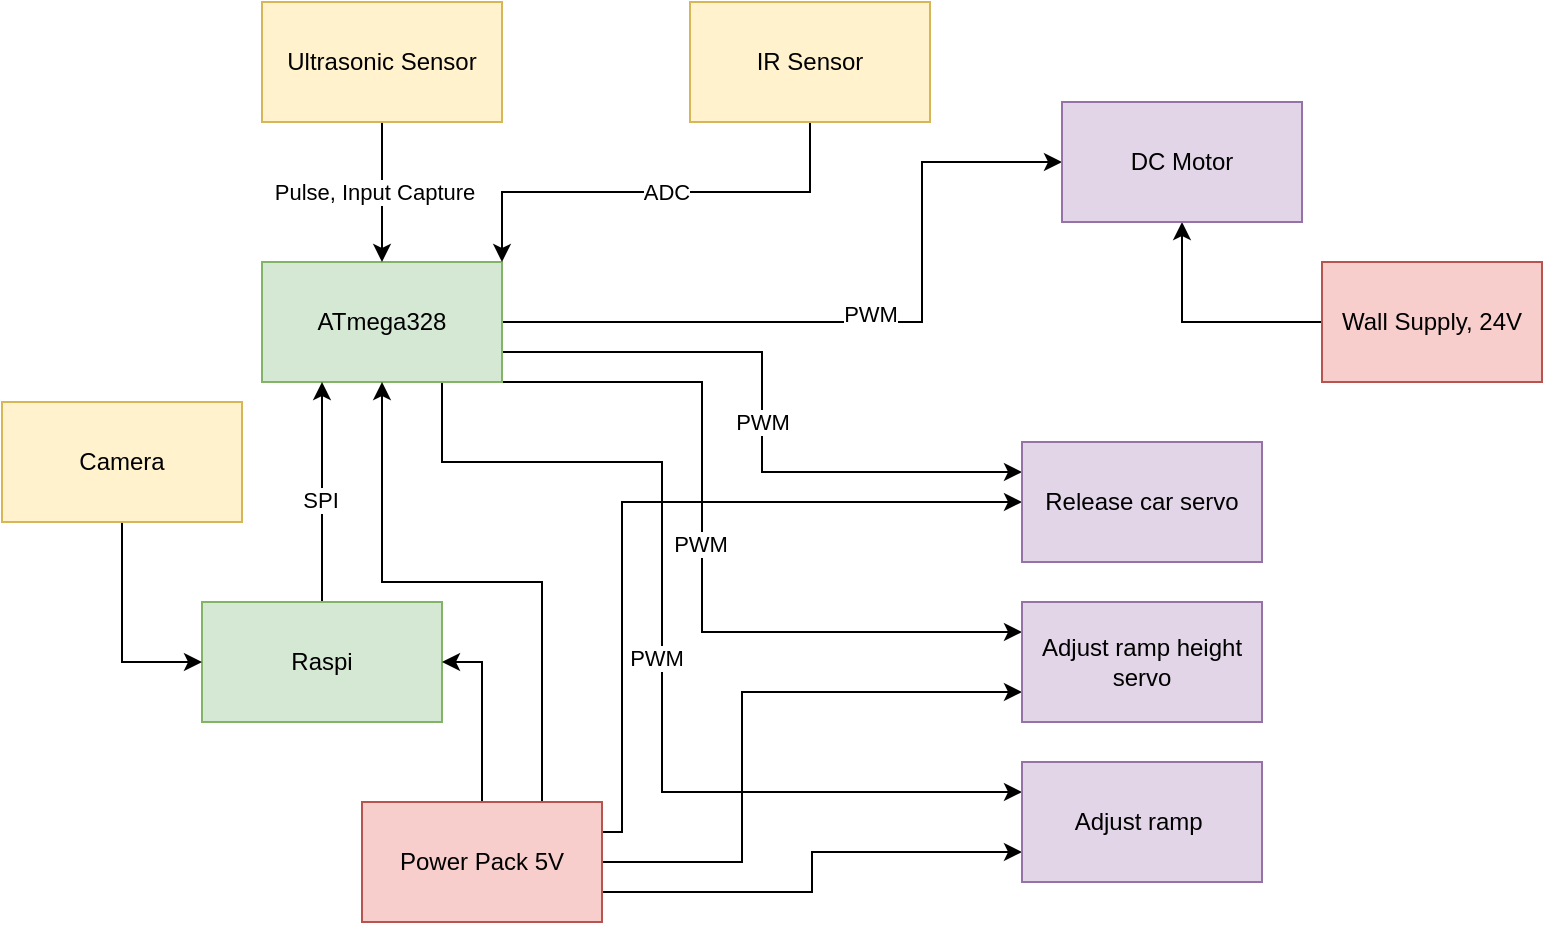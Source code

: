<mxfile version="26.1.1">
  <diagram id="C5RBs43oDa-KdzZeNtuy" name="Page-1">
    <mxGraphModel dx="1050" dy="522" grid="1" gridSize="10" guides="1" tooltips="1" connect="1" arrows="1" fold="1" page="1" pageScale="1" pageWidth="827" pageHeight="1169" math="0" shadow="0">
      <root>
        <mxCell id="WIyWlLk6GJQsqaUBKTNV-0" />
        <mxCell id="WIyWlLk6GJQsqaUBKTNV-1" parent="WIyWlLk6GJQsqaUBKTNV-0" />
        <mxCell id="Jz8lrj1UflUqtzo1-eNt-3" style="edgeStyle=orthogonalEdgeStyle;rounded=0;orthogonalLoop=1;jettySize=auto;html=1;exitX=1;exitY=0.5;exitDx=0;exitDy=0;entryX=0;entryY=0.5;entryDx=0;entryDy=0;" parent="WIyWlLk6GJQsqaUBKTNV-1" source="Jz8lrj1UflUqtzo1-eNt-1" target="ns45NZVY-JtJUFJJEqJq-14" edge="1">
          <mxGeometry relative="1" as="geometry">
            <mxPoint x="480" y="140" as="targetPoint" />
            <Array as="points">
              <mxPoint x="470" y="220" />
              <mxPoint x="470" y="140" />
            </Array>
          </mxGeometry>
        </mxCell>
        <mxCell id="Jz8lrj1UflUqtzo1-eNt-4" value="&lt;div&gt;PWM&lt;/div&gt;&lt;div&gt;&lt;br&gt;&lt;/div&gt;" style="edgeLabel;html=1;align=center;verticalAlign=middle;resizable=0;points=[];" parent="Jz8lrj1UflUqtzo1-eNt-3" vertex="1" connectable="0">
          <mxGeometry x="0.019" y="-3" relative="1" as="geometry">
            <mxPoint as="offset" />
          </mxGeometry>
        </mxCell>
        <mxCell id="ns45NZVY-JtJUFJJEqJq-4" style="edgeStyle=orthogonalEdgeStyle;rounded=0;orthogonalLoop=1;jettySize=auto;html=1;exitX=1;exitY=0.75;exitDx=0;exitDy=0;entryX=0;entryY=0.25;entryDx=0;entryDy=0;" parent="WIyWlLk6GJQsqaUBKTNV-1" source="Jz8lrj1UflUqtzo1-eNt-1" target="Jz8lrj1UflUqtzo1-eNt-21" edge="1">
          <mxGeometry relative="1" as="geometry" />
        </mxCell>
        <mxCell id="ns45NZVY-JtJUFJJEqJq-5" value="&lt;div&gt;PWM&lt;/div&gt;" style="edgeLabel;html=1;align=center;verticalAlign=middle;resizable=0;points=[];" parent="ns45NZVY-JtJUFJJEqJq-4" vertex="1" connectable="0">
          <mxGeometry x="0.031" relative="1" as="geometry">
            <mxPoint as="offset" />
          </mxGeometry>
        </mxCell>
        <mxCell id="ns45NZVY-JtJUFJJEqJq-7" style="edgeStyle=orthogonalEdgeStyle;rounded=0;orthogonalLoop=1;jettySize=auto;html=1;exitX=1;exitY=1;exitDx=0;exitDy=0;entryX=0;entryY=0.25;entryDx=0;entryDy=0;" parent="WIyWlLk6GJQsqaUBKTNV-1" source="Jz8lrj1UflUqtzo1-eNt-1" target="Jz8lrj1UflUqtzo1-eNt-23" edge="1">
          <mxGeometry relative="1" as="geometry">
            <Array as="points">
              <mxPoint x="360" y="250" />
              <mxPoint x="360" y="375" />
            </Array>
          </mxGeometry>
        </mxCell>
        <mxCell id="ns45NZVY-JtJUFJJEqJq-8" value="&lt;div&gt;PWM&lt;/div&gt;" style="edgeLabel;html=1;align=center;verticalAlign=middle;resizable=0;points=[];" parent="ns45NZVY-JtJUFJJEqJq-7" vertex="1" connectable="0">
          <mxGeometry x="-0.06" y="-1" relative="1" as="geometry">
            <mxPoint as="offset" />
          </mxGeometry>
        </mxCell>
        <mxCell id="ns45NZVY-JtJUFJJEqJq-9" style="edgeStyle=orthogonalEdgeStyle;rounded=0;orthogonalLoop=1;jettySize=auto;html=1;exitX=0.75;exitY=1;exitDx=0;exitDy=0;entryX=0;entryY=0.25;entryDx=0;entryDy=0;" parent="WIyWlLk6GJQsqaUBKTNV-1" source="Jz8lrj1UflUqtzo1-eNt-1" target="Jz8lrj1UflUqtzo1-eNt-24" edge="1">
          <mxGeometry relative="1" as="geometry">
            <Array as="points">
              <mxPoint x="230" y="290" />
              <mxPoint x="340" y="290" />
              <mxPoint x="340" y="455" />
            </Array>
          </mxGeometry>
        </mxCell>
        <mxCell id="ns45NZVY-JtJUFJJEqJq-10" value="&lt;div&gt;PWM&lt;/div&gt;" style="edgeLabel;html=1;align=center;verticalAlign=middle;resizable=0;points=[];" parent="ns45NZVY-JtJUFJJEqJq-9" vertex="1" connectable="0">
          <mxGeometry x="0.002" y="-3" relative="1" as="geometry">
            <mxPoint as="offset" />
          </mxGeometry>
        </mxCell>
        <mxCell id="Jz8lrj1UflUqtzo1-eNt-1" value="ATmega328" style="rounded=0;whiteSpace=wrap;html=1;fillColor=#d5e8d4;strokeColor=#82b366;" parent="WIyWlLk6GJQsqaUBKTNV-1" vertex="1">
          <mxGeometry x="140" y="190" width="120" height="60" as="geometry" />
        </mxCell>
        <mxCell id="Jz8lrj1UflUqtzo1-eNt-6" style="edgeStyle=orthogonalEdgeStyle;rounded=0;orthogonalLoop=1;jettySize=auto;html=1;exitX=0;exitY=0.5;exitDx=0;exitDy=0;entryX=0.5;entryY=1;entryDx=0;entryDy=0;" parent="WIyWlLk6GJQsqaUBKTNV-1" source="Jz8lrj1UflUqtzo1-eNt-5" target="ns45NZVY-JtJUFJJEqJq-14" edge="1">
          <mxGeometry relative="1" as="geometry">
            <mxPoint x="590" y="220" as="targetPoint" />
            <Array as="points">
              <mxPoint x="600" y="220" />
            </Array>
          </mxGeometry>
        </mxCell>
        <mxCell id="Jz8lrj1UflUqtzo1-eNt-5" value="Wall Supply, 24V" style="rounded=0;whiteSpace=wrap;html=1;fillColor=#f8cecc;strokeColor=#b85450;" parent="WIyWlLk6GJQsqaUBKTNV-1" vertex="1">
          <mxGeometry x="670" y="190" width="110" height="60" as="geometry" />
        </mxCell>
        <mxCell id="Jz8lrj1UflUqtzo1-eNt-9" style="edgeStyle=orthogonalEdgeStyle;rounded=0;orthogonalLoop=1;jettySize=auto;html=1;exitX=0.5;exitY=0;exitDx=0;exitDy=0;entryX=0.25;entryY=1;entryDx=0;entryDy=0;" parent="WIyWlLk6GJQsqaUBKTNV-1" source="Jz8lrj1UflUqtzo1-eNt-8" target="Jz8lrj1UflUqtzo1-eNt-1" edge="1">
          <mxGeometry relative="1" as="geometry">
            <mxPoint x="150" y="270" as="targetPoint" />
          </mxGeometry>
        </mxCell>
        <mxCell id="dgZHM5HmqyEmlAfBBc0V-5" value="SPI" style="edgeLabel;html=1;align=center;verticalAlign=middle;resizable=0;points=[];" vertex="1" connectable="0" parent="Jz8lrj1UflUqtzo1-eNt-9">
          <mxGeometry x="-0.069" y="1" relative="1" as="geometry">
            <mxPoint as="offset" />
          </mxGeometry>
        </mxCell>
        <mxCell id="Jz8lrj1UflUqtzo1-eNt-8" value="Raspi" style="rounded=0;whiteSpace=wrap;html=1;fillColor=#d5e8d4;strokeColor=#82b366;" parent="WIyWlLk6GJQsqaUBKTNV-1" vertex="1">
          <mxGeometry x="110" y="360" width="120" height="60" as="geometry" />
        </mxCell>
        <mxCell id="Jz8lrj1UflUqtzo1-eNt-11" style="edgeStyle=orthogonalEdgeStyle;rounded=0;orthogonalLoop=1;jettySize=auto;html=1;exitX=0.5;exitY=1;exitDx=0;exitDy=0;entryX=0.5;entryY=0;entryDx=0;entryDy=0;" parent="WIyWlLk6GJQsqaUBKTNV-1" source="Jz8lrj1UflUqtzo1-eNt-10" target="Jz8lrj1UflUqtzo1-eNt-1" edge="1">
          <mxGeometry relative="1" as="geometry" />
        </mxCell>
        <mxCell id="Jz8lrj1UflUqtzo1-eNt-22" value="&lt;div&gt;Pulse, Input Capture&lt;/div&gt;" style="edgeLabel;html=1;align=center;verticalAlign=middle;resizable=0;points=[];" parent="Jz8lrj1UflUqtzo1-eNt-11" vertex="1" connectable="0">
          <mxGeometry x="-0.006" y="-4" relative="1" as="geometry">
            <mxPoint as="offset" />
          </mxGeometry>
        </mxCell>
        <mxCell id="Jz8lrj1UflUqtzo1-eNt-10" value="Ultrasonic Sensor" style="rounded=0;whiteSpace=wrap;html=1;fillColor=#fff2cc;strokeColor=#d6b656;" parent="WIyWlLk6GJQsqaUBKTNV-1" vertex="1">
          <mxGeometry x="140" y="60" width="120" height="60" as="geometry" />
        </mxCell>
        <mxCell id="Jz8lrj1UflUqtzo1-eNt-13" style="edgeStyle=orthogonalEdgeStyle;rounded=0;orthogonalLoop=1;jettySize=auto;html=1;exitX=0.5;exitY=1;exitDx=0;exitDy=0;entryX=1;entryY=0;entryDx=0;entryDy=0;" parent="WIyWlLk6GJQsqaUBKTNV-1" source="Jz8lrj1UflUqtzo1-eNt-12" target="Jz8lrj1UflUqtzo1-eNt-1" edge="1">
          <mxGeometry relative="1" as="geometry" />
        </mxCell>
        <mxCell id="Jz8lrj1UflUqtzo1-eNt-30" value="ADC" style="edgeLabel;html=1;align=center;verticalAlign=middle;resizable=0;points=[];" parent="Jz8lrj1UflUqtzo1-eNt-13" vertex="1" connectable="0">
          <mxGeometry x="-0.043" relative="1" as="geometry">
            <mxPoint as="offset" />
          </mxGeometry>
        </mxCell>
        <mxCell id="Jz8lrj1UflUqtzo1-eNt-12" value="IR Sensor" style="rounded=0;whiteSpace=wrap;html=1;fillColor=#fff2cc;strokeColor=#d6b656;" parent="WIyWlLk6GJQsqaUBKTNV-1" vertex="1">
          <mxGeometry x="354" y="60" width="120" height="60" as="geometry" />
        </mxCell>
        <mxCell id="ns45NZVY-JtJUFJJEqJq-3" style="edgeStyle=orthogonalEdgeStyle;rounded=0;orthogonalLoop=1;jettySize=auto;html=1;exitX=0.25;exitY=0;exitDx=0;exitDy=0;entryX=0.5;entryY=1;entryDx=0;entryDy=0;" parent="WIyWlLk6GJQsqaUBKTNV-1" source="Jz8lrj1UflUqtzo1-eNt-17" target="Jz8lrj1UflUqtzo1-eNt-1" edge="1">
          <mxGeometry relative="1" as="geometry">
            <Array as="points">
              <mxPoint x="280" y="350" />
              <mxPoint x="200" y="350" />
            </Array>
          </mxGeometry>
        </mxCell>
        <mxCell id="ns45NZVY-JtJUFJJEqJq-11" style="edgeStyle=orthogonalEdgeStyle;rounded=0;orthogonalLoop=1;jettySize=auto;html=1;exitX=1;exitY=0.75;exitDx=0;exitDy=0;entryX=0;entryY=0.75;entryDx=0;entryDy=0;" parent="WIyWlLk6GJQsqaUBKTNV-1" source="Jz8lrj1UflUqtzo1-eNt-17" target="Jz8lrj1UflUqtzo1-eNt-24" edge="1">
          <mxGeometry relative="1" as="geometry" />
        </mxCell>
        <mxCell id="ns45NZVY-JtJUFJJEqJq-12" style="edgeStyle=orthogonalEdgeStyle;rounded=0;orthogonalLoop=1;jettySize=auto;html=1;exitX=1;exitY=0.5;exitDx=0;exitDy=0;entryX=0;entryY=0.75;entryDx=0;entryDy=0;" parent="WIyWlLk6GJQsqaUBKTNV-1" source="Jz8lrj1UflUqtzo1-eNt-17" target="Jz8lrj1UflUqtzo1-eNt-23" edge="1">
          <mxGeometry relative="1" as="geometry">
            <Array as="points">
              <mxPoint x="380" y="490" />
              <mxPoint x="380" y="405" />
            </Array>
          </mxGeometry>
        </mxCell>
        <mxCell id="ns45NZVY-JtJUFJJEqJq-13" style="edgeStyle=orthogonalEdgeStyle;rounded=0;orthogonalLoop=1;jettySize=auto;html=1;exitX=1;exitY=0.25;exitDx=0;exitDy=0;entryX=0;entryY=0.5;entryDx=0;entryDy=0;" parent="WIyWlLk6GJQsqaUBKTNV-1" source="Jz8lrj1UflUqtzo1-eNt-17" target="Jz8lrj1UflUqtzo1-eNt-21" edge="1">
          <mxGeometry relative="1" as="geometry">
            <Array as="points">
              <mxPoint x="320" y="475" />
              <mxPoint x="320" y="310" />
            </Array>
          </mxGeometry>
        </mxCell>
        <mxCell id="dgZHM5HmqyEmlAfBBc0V-2" style="edgeStyle=orthogonalEdgeStyle;rounded=0;orthogonalLoop=1;jettySize=auto;html=1;exitX=0.5;exitY=0;exitDx=0;exitDy=0;entryX=1;entryY=0.5;entryDx=0;entryDy=0;" edge="1" parent="WIyWlLk6GJQsqaUBKTNV-1" source="Jz8lrj1UflUqtzo1-eNt-17" target="Jz8lrj1UflUqtzo1-eNt-8">
          <mxGeometry relative="1" as="geometry" />
        </mxCell>
        <mxCell id="Jz8lrj1UflUqtzo1-eNt-17" value="Power Pack 5V" style="rounded=0;whiteSpace=wrap;html=1;fillColor=#f8cecc;strokeColor=#b85450;" parent="WIyWlLk6GJQsqaUBKTNV-1" vertex="1">
          <mxGeometry x="190" y="460" width="120" height="60" as="geometry" />
        </mxCell>
        <mxCell id="Jz8lrj1UflUqtzo1-eNt-21" value="Release car servo" style="rounded=0;whiteSpace=wrap;html=1;fillColor=#e1d5e7;strokeColor=#9673a6;" parent="WIyWlLk6GJQsqaUBKTNV-1" vertex="1">
          <mxGeometry x="520" y="280" width="120" height="60" as="geometry" />
        </mxCell>
        <mxCell id="Jz8lrj1UflUqtzo1-eNt-23" value="Adjust ramp height servo" style="rounded=0;whiteSpace=wrap;html=1;fillColor=#e1d5e7;strokeColor=#9673a6;" parent="WIyWlLk6GJQsqaUBKTNV-1" vertex="1">
          <mxGeometry x="520" y="360" width="120" height="60" as="geometry" />
        </mxCell>
        <mxCell id="Jz8lrj1UflUqtzo1-eNt-24" value="Adjust ramp&amp;nbsp;" style="rounded=0;whiteSpace=wrap;html=1;fillColor=#e1d5e7;strokeColor=#9673a6;" parent="WIyWlLk6GJQsqaUBKTNV-1" vertex="1">
          <mxGeometry x="520" y="440" width="120" height="60" as="geometry" />
        </mxCell>
        <mxCell id="ns45NZVY-JtJUFJJEqJq-14" value="&lt;div&gt;DC Motor&lt;/div&gt;" style="rounded=0;whiteSpace=wrap;html=1;fillColor=#e1d5e7;strokeColor=#9673a6;" parent="WIyWlLk6GJQsqaUBKTNV-1" vertex="1">
          <mxGeometry x="540" y="110" width="120" height="60" as="geometry" />
        </mxCell>
        <mxCell id="dgZHM5HmqyEmlAfBBc0V-3" style="edgeStyle=orthogonalEdgeStyle;rounded=0;orthogonalLoop=1;jettySize=auto;html=1;exitX=0.5;exitY=1;exitDx=0;exitDy=0;entryX=0;entryY=0.5;entryDx=0;entryDy=0;" edge="1" parent="WIyWlLk6GJQsqaUBKTNV-1" source="dgZHM5HmqyEmlAfBBc0V-1" target="Jz8lrj1UflUqtzo1-eNt-8">
          <mxGeometry relative="1" as="geometry">
            <mxPoint x="70" y="400" as="targetPoint" />
          </mxGeometry>
        </mxCell>
        <mxCell id="dgZHM5HmqyEmlAfBBc0V-1" value="Camera" style="rounded=0;whiteSpace=wrap;html=1;fillColor=#fff2cc;strokeColor=#d6b656;" vertex="1" parent="WIyWlLk6GJQsqaUBKTNV-1">
          <mxGeometry x="10" y="260" width="120" height="60" as="geometry" />
        </mxCell>
      </root>
    </mxGraphModel>
  </diagram>
</mxfile>
